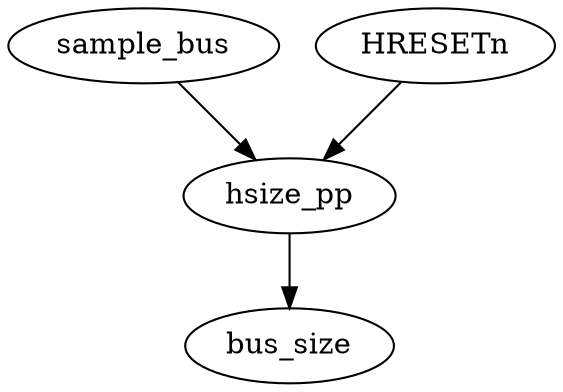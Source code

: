 strict digraph "" {
	sample_bus	 [complexity=3,
		importance=0.0920197390808,
		rank=0.0306732463603];
	hsize_pp	 [complexity=2,
		importance=0.0446977284726,
		rank=0.0223488642363];
	sample_bus -> hsize_pp;
	bus_size	 [complexity=0,
		importance=0.0223959065389,
		rank=0.0];
	hsize_pp -> bus_size;
	HRESETn	 [complexity=3,
		importance=0.055942766515,
		rank=0.0186475888383];
	HRESETn -> hsize_pp;
}
